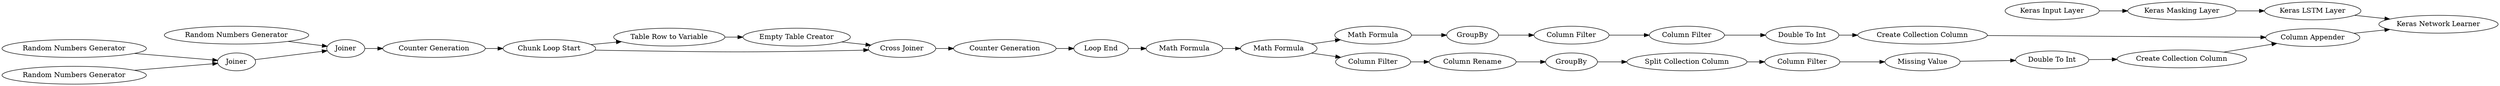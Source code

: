 digraph {
	"5477916747787082333_6" [label=Joiner]
	"5477916747787082333_8" [label="Chunk Loop Start"]
	"5477916747787082333_3" [label="Random Numbers Generator"]
	"5477916747787082333_21" [label="Column Filter"]
	"5477916747787082333_34" [label="Double To Int"]
	"5477916747787082333_15" [label="Math Formula"]
	"5477916747787082333_24" [label="Column Filter"]
	"5477916747787082333_20" [label="Split Collection Column"]
	"5477916747787082333_5" [label="Random Numbers Generator"]
	"5477916747787082333_18" [label="Column Rename"]
	"5477916747787082333_25" [label="Missing Value"]
	"5477916747787082333_29" [label="Keras Network Learner"]
	"5477916747787082333_31" [label="Create Collection Column"]
	"5477916747787082333_22" [label="Math Formula"]
	"5477916747787082333_16" [label="Math Formula"]
	"5477916747787082333_13" [label="Counter Generation"]
	"5477916747787082333_10" [label="Empty Table Creator"]
	"5477916747787082333_27" [label="Keras Masking Layer"]
	"5477916747787082333_4" [label="Random Numbers Generator"]
	"5477916747787082333_19" [label=GroupBy]
	"5477916747787082333_26" [label="Keras Input Layer"]
	"5477916747787082333_28" [label="Keras LSTM Layer"]
	"5477916747787082333_9" [label="Table Row to Variable"]
	"5477916747787082333_23" [label=GroupBy]
	"5477916747787082333_32" [label="Column Filter"]
	"5477916747787082333_30" [label="Create Collection Column"]
	"5477916747787082333_33" [label="Column Appender"]
	"5477916747787082333_12" [label="Loop End"]
	"5477916747787082333_17" [label="Column Filter"]
	"5477916747787082333_11" [label="Cross Joiner"]
	"5477916747787082333_14" [label="Counter Generation"]
	"5477916747787082333_35" [label="Double To Int"]
	"5477916747787082333_7" [label=Joiner]
	"5477916747787082333_14" -> "5477916747787082333_12"
	"5477916747787082333_23" -> "5477916747787082333_24"
	"5477916747787082333_35" -> "5477916747787082333_31"
	"5477916747787082333_6" -> "5477916747787082333_7"
	"5477916747787082333_31" -> "5477916747787082333_33"
	"5477916747787082333_25" -> "5477916747787082333_34"
	"5477916747787082333_17" -> "5477916747787082333_18"
	"5477916747787082333_12" -> "5477916747787082333_15"
	"5477916747787082333_16" -> "5477916747787082333_17"
	"5477916747787082333_26" -> "5477916747787082333_27"
	"5477916747787082333_24" -> "5477916747787082333_32"
	"5477916747787082333_5" -> "5477916747787082333_7"
	"5477916747787082333_28" -> "5477916747787082333_29"
	"5477916747787082333_33" -> "5477916747787082333_29"
	"5477916747787082333_9" -> "5477916747787082333_10"
	"5477916747787082333_20" -> "5477916747787082333_21"
	"5477916747787082333_16" -> "5477916747787082333_22"
	"5477916747787082333_10" -> "5477916747787082333_11"
	"5477916747787082333_18" -> "5477916747787082333_19"
	"5477916747787082333_8" -> "5477916747787082333_9"
	"5477916747787082333_4" -> "5477916747787082333_6"
	"5477916747787082333_27" -> "5477916747787082333_28"
	"5477916747787082333_13" -> "5477916747787082333_8"
	"5477916747787082333_32" -> "5477916747787082333_35"
	"5477916747787082333_11" -> "5477916747787082333_14"
	"5477916747787082333_8" -> "5477916747787082333_11"
	"5477916747787082333_21" -> "5477916747787082333_25"
	"5477916747787082333_19" -> "5477916747787082333_20"
	"5477916747787082333_3" -> "5477916747787082333_6"
	"5477916747787082333_7" -> "5477916747787082333_13"
	"5477916747787082333_22" -> "5477916747787082333_23"
	"5477916747787082333_15" -> "5477916747787082333_16"
	"5477916747787082333_34" -> "5477916747787082333_30"
	"5477916747787082333_30" -> "5477916747787082333_33"
	rankdir=LR
}
